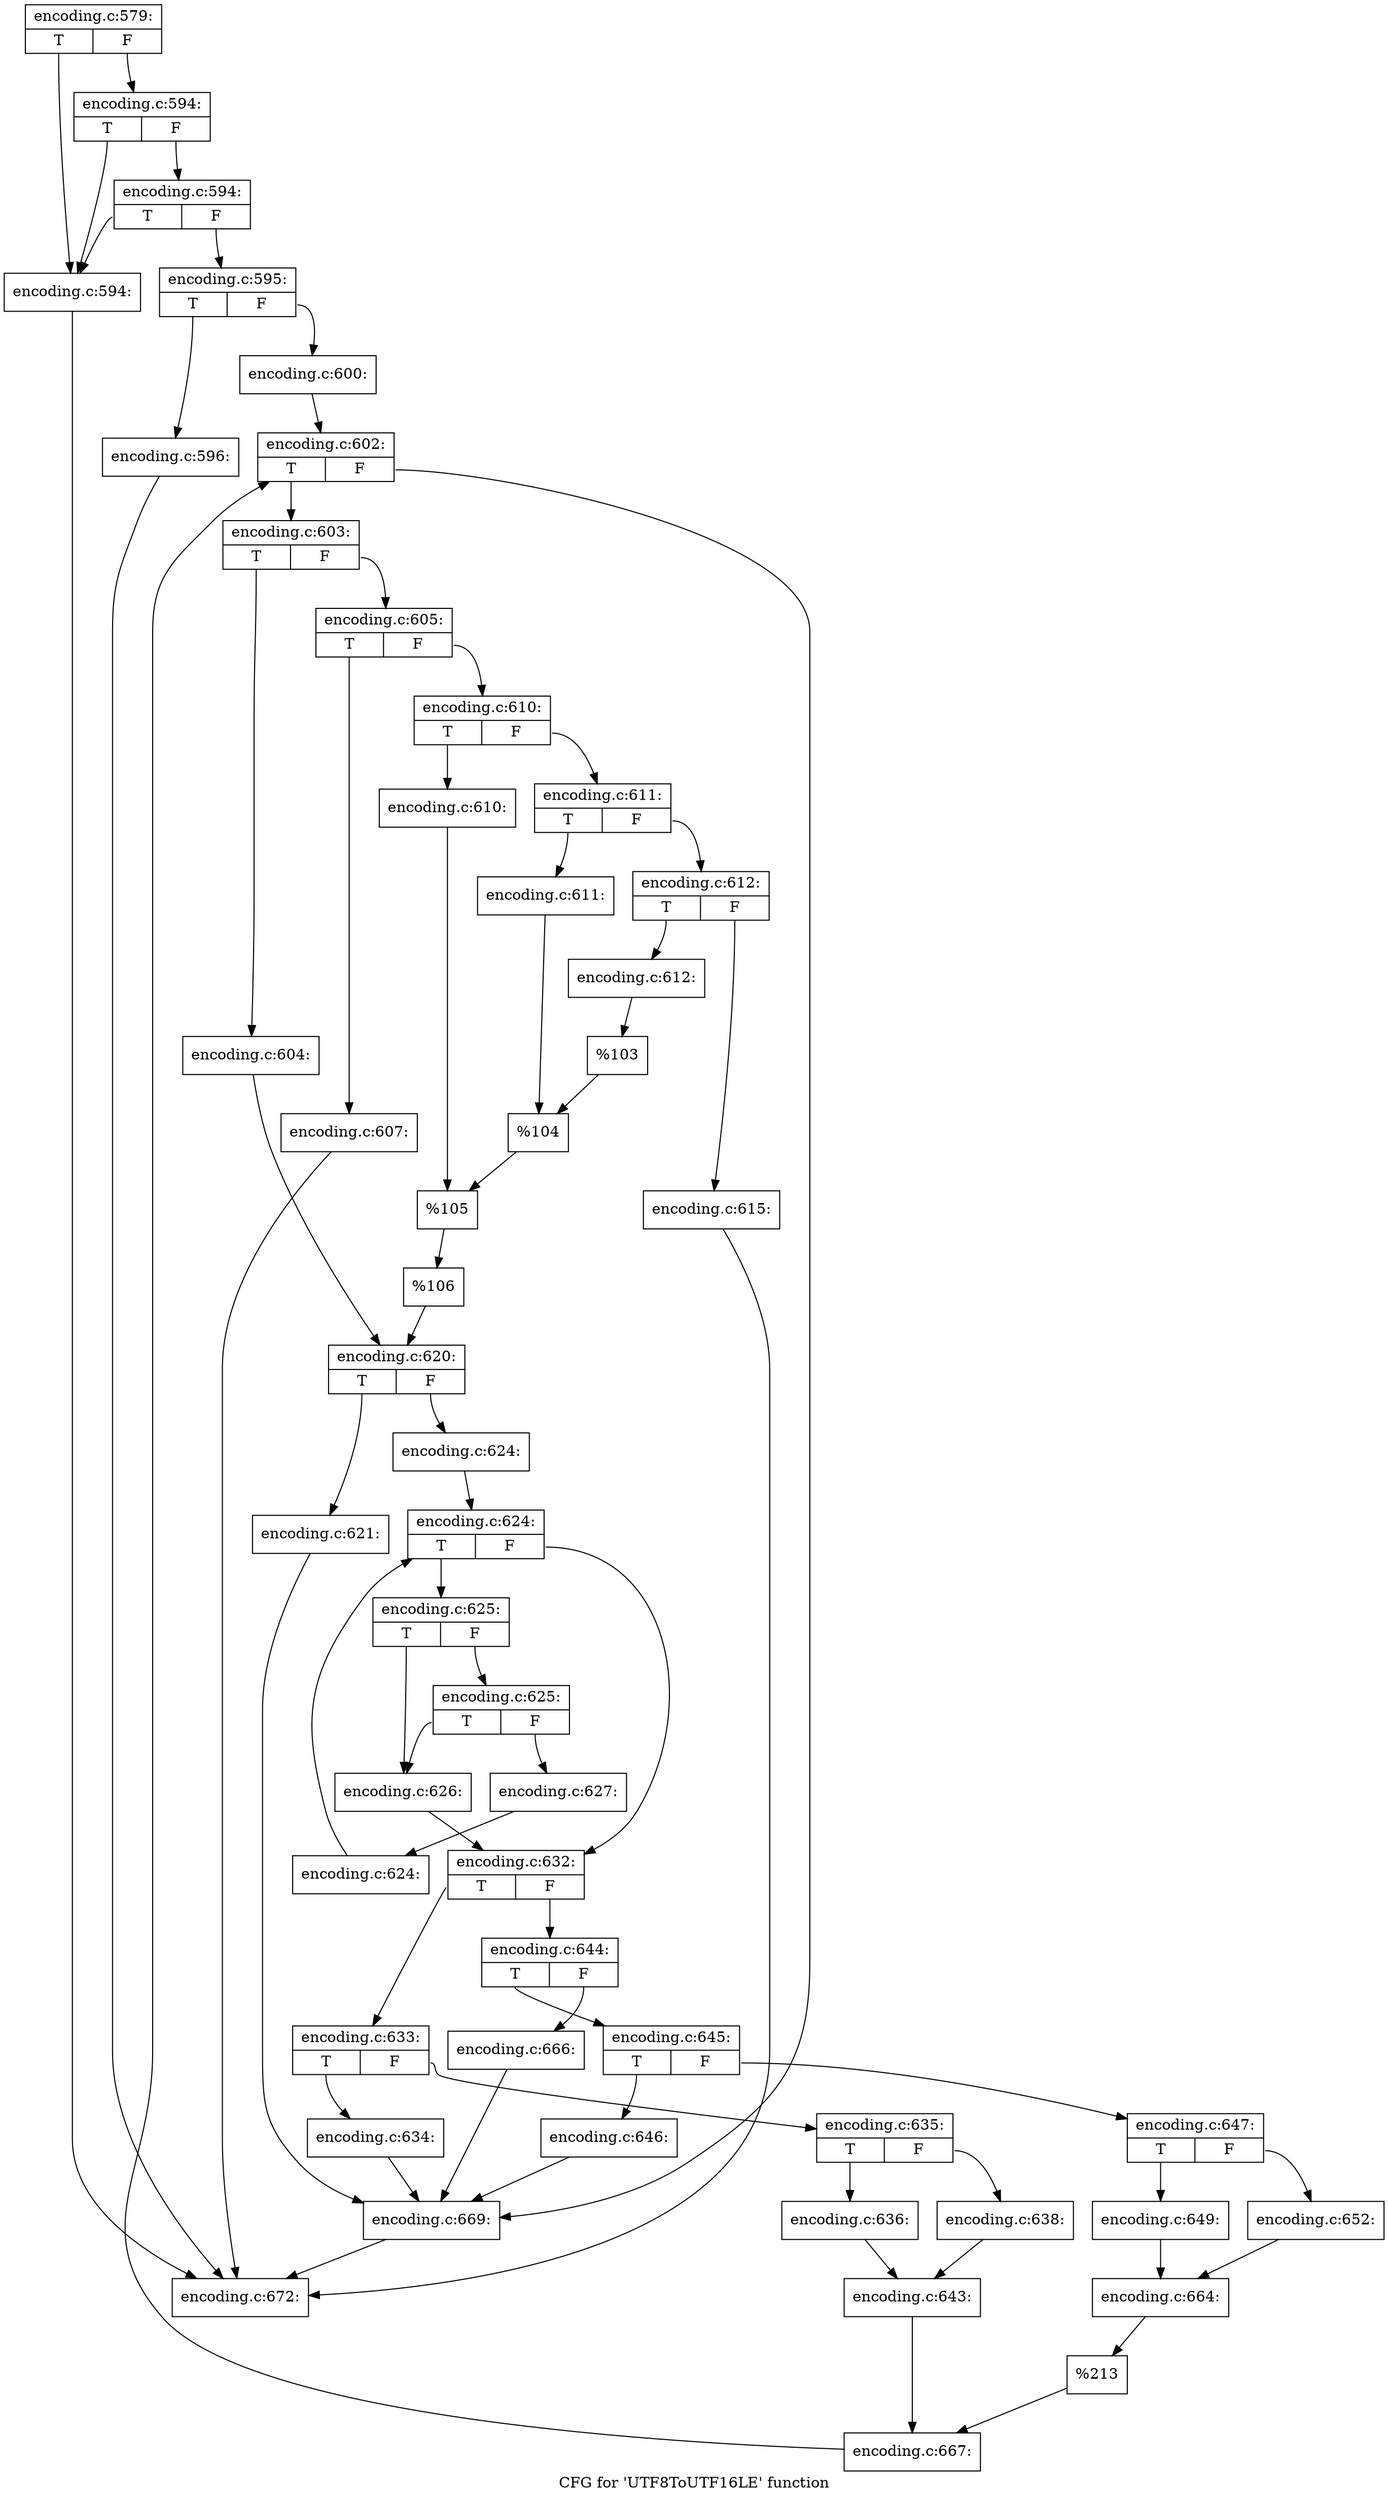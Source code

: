 digraph "CFG for 'UTF8ToUTF16LE' function" {
	label="CFG for 'UTF8ToUTF16LE' function";

	Node0x5557bd9e8bd0 [shape=record,label="{encoding.c:579:|{<s0>T|<s1>F}}"];
	Node0x5557bd9e8bd0:s0 -> Node0x5557bd9ebed0;
	Node0x5557bd9e8bd0:s1 -> Node0x5557bd9ebff0;
	Node0x5557bd9ebff0 [shape=record,label="{encoding.c:594:|{<s0>T|<s1>F}}"];
	Node0x5557bd9ebff0:s0 -> Node0x5557bd9ebed0;
	Node0x5557bd9ebff0:s1 -> Node0x5557bd9ebf70;
	Node0x5557bd9ebf70 [shape=record,label="{encoding.c:594:|{<s0>T|<s1>F}}"];
	Node0x5557bd9ebf70:s0 -> Node0x5557bd9ebed0;
	Node0x5557bd9ebf70:s1 -> Node0x5557bd9ebf20;
	Node0x5557bd9ebed0 [shape=record,label="{encoding.c:594:}"];
	Node0x5557bd9ebed0 -> Node0x5557bd9e8c20;
	Node0x5557bd9ebf20 [shape=record,label="{encoding.c:595:|{<s0>T|<s1>F}}"];
	Node0x5557bd9ebf20:s0 -> Node0x5557bd9ec940;
	Node0x5557bd9ebf20:s1 -> Node0x5557bd9ec990;
	Node0x5557bd9ec940 [shape=record,label="{encoding.c:596:}"];
	Node0x5557bd9ec940 -> Node0x5557bd9e8c20;
	Node0x5557bd9ec990 [shape=record,label="{encoding.c:600:}"];
	Node0x5557bd9ec990 -> Node0x5557bd9eda30;
	Node0x5557bd9eda30 [shape=record,label="{encoding.c:602:|{<s0>T|<s1>F}}"];
	Node0x5557bd9eda30:s0 -> Node0x5557bd9ede50;
	Node0x5557bd9eda30:s1 -> Node0x5557bd9edc50;
	Node0x5557bd9ede50 [shape=record,label="{encoding.c:603:|{<s0>T|<s1>F}}"];
	Node0x5557bd9ede50:s0 -> Node0x5557bd9ee300;
	Node0x5557bd9ede50:s1 -> Node0x5557bd9ee3a0;
	Node0x5557bd9ee300 [shape=record,label="{encoding.c:604:}"];
	Node0x5557bd9ee300 -> Node0x5557bd9ee350;
	Node0x5557bd9ee3a0 [shape=record,label="{encoding.c:605:|{<s0>T|<s1>F}}"];
	Node0x5557bd9ee3a0:s0 -> Node0x5557bd9eea40;
	Node0x5557bd9ee3a0:s1 -> Node0x5557bd9eeae0;
	Node0x5557bd9eea40 [shape=record,label="{encoding.c:607:}"];
	Node0x5557bd9eea40 -> Node0x5557bd9e8c20;
	Node0x5557bd9eeae0 [shape=record,label="{encoding.c:610:|{<s0>T|<s1>F}}"];
	Node0x5557bd9eeae0:s0 -> Node0x5557bd9efa90;
	Node0x5557bd9eeae0:s1 -> Node0x5557bd9efb30;
	Node0x5557bd9efa90 [shape=record,label="{encoding.c:610:}"];
	Node0x5557bd9efa90 -> Node0x5557bd9efae0;
	Node0x5557bd9efb30 [shape=record,label="{encoding.c:611:|{<s0>T|<s1>F}}"];
	Node0x5557bd9efb30:s0 -> Node0x5557bd9f02b0;
	Node0x5557bd9efb30:s1 -> Node0x5557bd9f0350;
	Node0x5557bd9f02b0 [shape=record,label="{encoding.c:611:}"];
	Node0x5557bd9f02b0 -> Node0x5557bd9f0300;
	Node0x5557bd9f0350 [shape=record,label="{encoding.c:612:|{<s0>T|<s1>F}}"];
	Node0x5557bd9f0350:s0 -> Node0x5557bd9f0ad0;
	Node0x5557bd9f0350:s1 -> Node0x5557bd9f0b70;
	Node0x5557bd9f0ad0 [shape=record,label="{encoding.c:612:}"];
	Node0x5557bd9f0ad0 -> Node0x5557bd9f0b20;
	Node0x5557bd9f0b70 [shape=record,label="{encoding.c:615:}"];
	Node0x5557bd9f0b70 -> Node0x5557bd9e8c20;
	Node0x5557bd9f0b20 [shape=record,label="{%103}"];
	Node0x5557bd9f0b20 -> Node0x5557bd9f0300;
	Node0x5557bd9f0300 [shape=record,label="{%104}"];
	Node0x5557bd9f0300 -> Node0x5557bd9efae0;
	Node0x5557bd9efae0 [shape=record,label="{%105}"];
	Node0x5557bd9efae0 -> Node0x5557bd9eea90;
	Node0x5557bd9eea90 [shape=record,label="{%106}"];
	Node0x5557bd9eea90 -> Node0x5557bd9ee350;
	Node0x5557bd9ee350 [shape=record,label="{encoding.c:620:|{<s0>T|<s1>F}}"];
	Node0x5557bd9ee350:s0 -> Node0x5557bd9f2220;
	Node0x5557bd9ee350:s1 -> Node0x5557bd9f2270;
	Node0x5557bd9f2220 [shape=record,label="{encoding.c:621:}"];
	Node0x5557bd9f2220 -> Node0x5557bd9edc50;
	Node0x5557bd9f2270 [shape=record,label="{encoding.c:624:}"];
	Node0x5557bd9f2270 -> Node0x5557bd9f29d0;
	Node0x5557bd9f29d0 [shape=record,label="{encoding.c:624:|{<s0>T|<s1>F}}"];
	Node0x5557bd9f29d0:s0 -> Node0x5557bd9f2cb0;
	Node0x5557bd9f29d0:s1 -> Node0x5557bd9f2940;
	Node0x5557bd9f2cb0 [shape=record,label="{encoding.c:625:|{<s0>T|<s1>F}}"];
	Node0x5557bd9f2cb0:s0 -> Node0x5557bd9f2f30;
	Node0x5557bd9f2cb0:s1 -> Node0x5557bd9f2fd0;
	Node0x5557bd9f2fd0 [shape=record,label="{encoding.c:625:|{<s0>T|<s1>F}}"];
	Node0x5557bd9f2fd0:s0 -> Node0x5557bd9f2f30;
	Node0x5557bd9f2fd0:s1 -> Node0x5557bd9f2f80;
	Node0x5557bd9f2f30 [shape=record,label="{encoding.c:626:}"];
	Node0x5557bd9f2f30 -> Node0x5557bd9f2940;
	Node0x5557bd9f2f80 [shape=record,label="{encoding.c:627:}"];
	Node0x5557bd9f2f80 -> Node0x5557bd9f2c20;
	Node0x5557bd9f2c20 [shape=record,label="{encoding.c:624:}"];
	Node0x5557bd9f2c20 -> Node0x5557bd9f29d0;
	Node0x5557bd9f2940 [shape=record,label="{encoding.c:632:|{<s0>T|<s1>F}}"];
	Node0x5557bd9f2940:s0 -> Node0x5557bd9f4240;
	Node0x5557bd9f2940:s1 -> Node0x5557bd9f42e0;
	Node0x5557bd9f4240 [shape=record,label="{encoding.c:633:|{<s0>T|<s1>F}}"];
	Node0x5557bd9f4240:s0 -> Node0x5557bd9f46a0;
	Node0x5557bd9f4240:s1 -> Node0x5557bd9f46f0;
	Node0x5557bd9f46a0 [shape=record,label="{encoding.c:634:}"];
	Node0x5557bd9f46a0 -> Node0x5557bd9edc50;
	Node0x5557bd9f46f0 [shape=record,label="{encoding.c:635:|{<s0>T|<s1>F}}"];
	Node0x5557bd9f46f0:s0 -> Node0x5557bd9f4aa0;
	Node0x5557bd9f46f0:s1 -> Node0x5557bd9f4b40;
	Node0x5557bd9f4aa0 [shape=record,label="{encoding.c:636:}"];
	Node0x5557bd9f4aa0 -> Node0x5557bd9f4af0;
	Node0x5557bd9f4b40 [shape=record,label="{encoding.c:638:}"];
	Node0x5557bd9f4b40 -> Node0x5557bd9f4af0;
	Node0x5557bd9f4af0 [shape=record,label="{encoding.c:643:}"];
	Node0x5557bd9f4af0 -> Node0x5557bd9f4290;
	Node0x5557bd9f42e0 [shape=record,label="{encoding.c:644:|{<s0>T|<s1>F}}"];
	Node0x5557bd9f42e0:s0 -> Node0x5557bd9f5ef0;
	Node0x5557bd9f42e0:s1 -> Node0x5557bd9f5f90;
	Node0x5557bd9f5ef0 [shape=record,label="{encoding.c:645:|{<s0>T|<s1>F}}"];
	Node0x5557bd9f5ef0:s0 -> Node0x5557bd9f6390;
	Node0x5557bd9f5ef0:s1 -> Node0x5557bd9f63e0;
	Node0x5557bd9f6390 [shape=record,label="{encoding.c:646:}"];
	Node0x5557bd9f6390 -> Node0x5557bd9edc50;
	Node0x5557bd9f63e0 [shape=record,label="{encoding.c:647:|{<s0>T|<s1>F}}"];
	Node0x5557bd9f63e0:s0 -> Node0x5557bd9f6a70;
	Node0x5557bd9f63e0:s1 -> Node0x5557bd9f6b10;
	Node0x5557bd9f6a70 [shape=record,label="{encoding.c:649:}"];
	Node0x5557bd9f6a70 -> Node0x5557bd9f6ac0;
	Node0x5557bd9f6b10 [shape=record,label="{encoding.c:652:}"];
	Node0x5557bd9f6b10 -> Node0x5557bd9f6ac0;
	Node0x5557bd9f6ac0 [shape=record,label="{encoding.c:664:}"];
	Node0x5557bd9f6ac0 -> Node0x5557bd9f5f40;
	Node0x5557bd9f5f90 [shape=record,label="{encoding.c:666:}"];
	Node0x5557bd9f5f90 -> Node0x5557bd9edc50;
	Node0x5557bd9f5f40 [shape=record,label="{%213}"];
	Node0x5557bd9f5f40 -> Node0x5557bd9f4290;
	Node0x5557bd9f4290 [shape=record,label="{encoding.c:667:}"];
	Node0x5557bd9f4290 -> Node0x5557bd9eda30;
	Node0x5557bd9edc50 [shape=record,label="{encoding.c:669:}"];
	Node0x5557bd9edc50 -> Node0x5557bd9e8c20;
	Node0x5557bd9e8c20 [shape=record,label="{encoding.c:672:}"];
}
